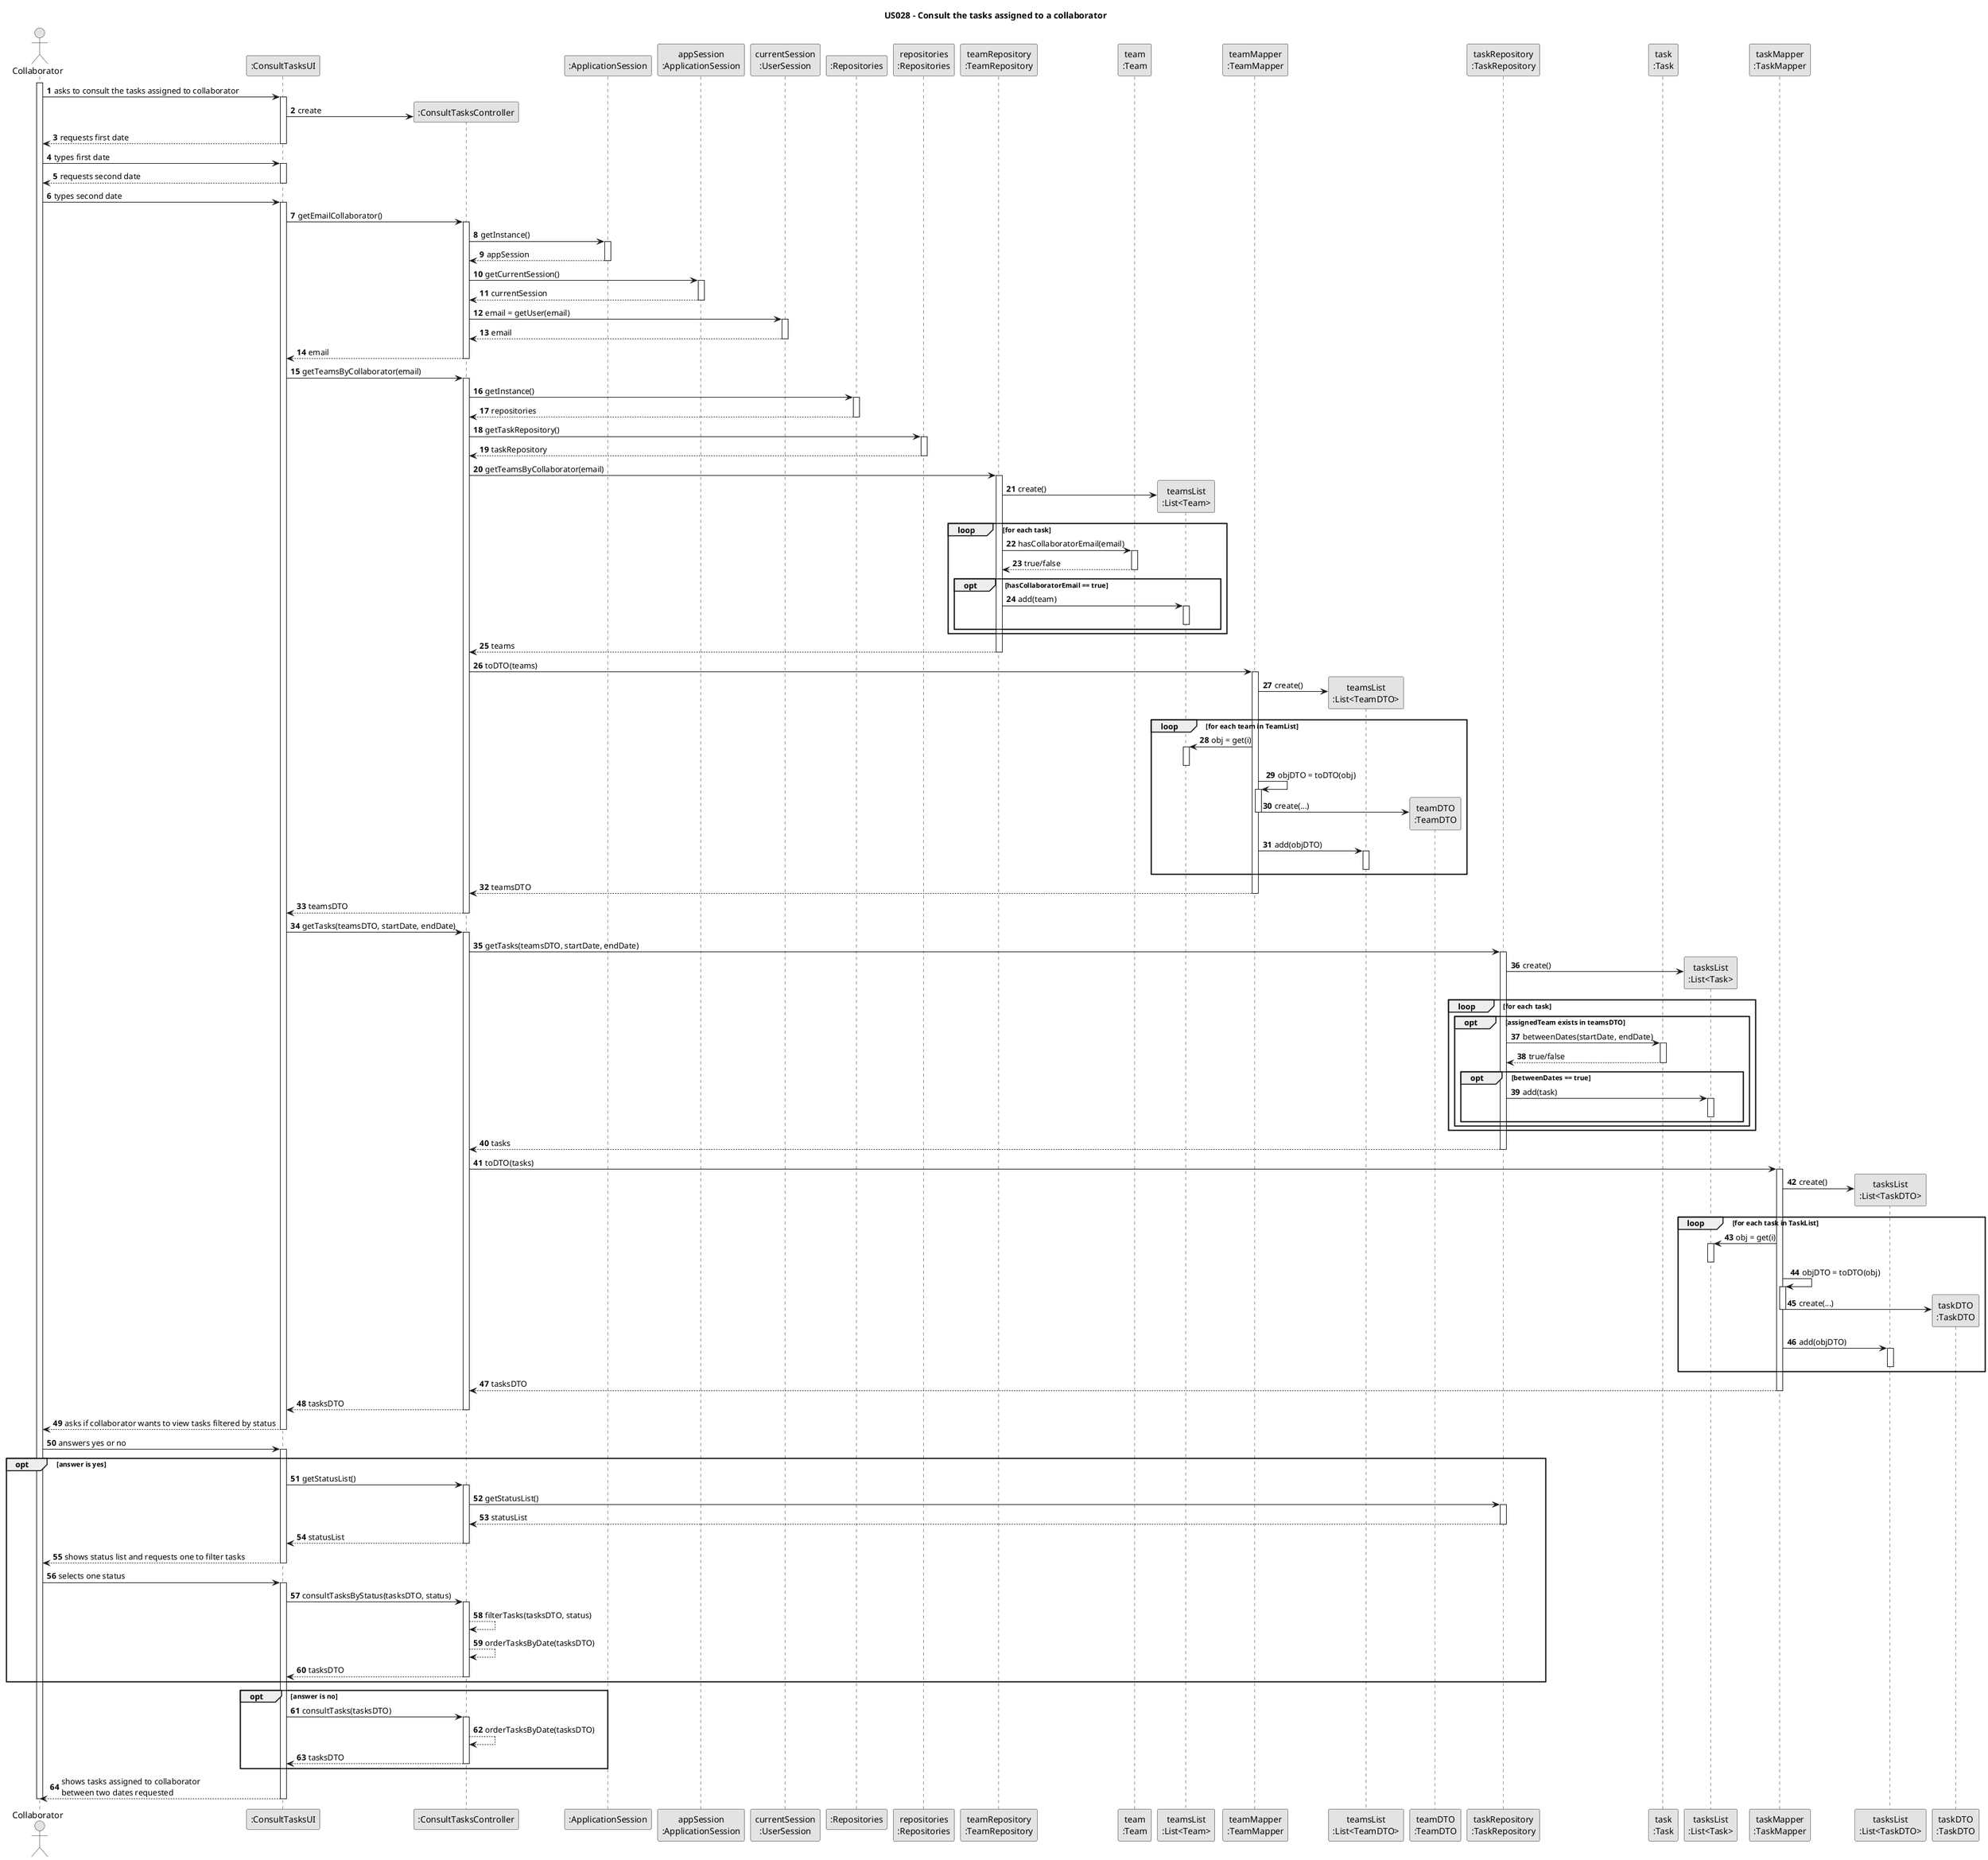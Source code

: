 @startuml
skinparam monochrome true
skinparam packageStyle rectangle
skinparam shadowing false

title US028 - Consult the tasks assigned to a collaborator

autonumber

actor "Collaborator" as Employee
participant ":ConsultTasksUI" as UI
participant ":ConsultTasksController" as CTRL
participant ":ApplicationSession" as _APP
participant "appSession\n:ApplicationSession" as APP
participant "currentSession\n:UserSession" as SESSION
participant ":Repositories" as RepositorySingleton
participant "repositories\n:Repositories" as PLAT
participant "teamRepository\n:TeamRepository" as TeamRepository
participant "team\n:Team" as Team
participant "teamsList\n:List<Team>" as TeamsList
participant "teamMapper\n:TeamMapper" as TeamMapper
participant "teamsList\n:List<TeamDTO>" as TeamsListDTO
participant "teamDTO\n:TeamDTO" as TeamDTO
participant "taskRepository\n:TaskRepository" as TaskRepository
participant "task\n:Task" as Task
participant "tasksList\n:List<Task>" as TasksList
participant "taskMapper\n:TaskMapper" as TaskMapper
participant "tasksList\n:List<TaskDTO>" as TasksListDTO
participant "taskDTO\n:TaskDTO" as TaskDTO

activate Employee

    Employee -> UI : asks to consult the tasks assigned to collaborator
    activate UI

    UI -> CTRL** : create

    UI --> Employee : requests first date
    deactivate UI

    Employee -> UI : types first date
    activate UI

    UI --> Employee : requests second date
    deactivate UI

    Employee -> UI : types second date
    activate UI

    UI -> CTRL : getEmailCollaborator()
    activate CTRL

    CTRL -> _APP : getInstance()
    activate _APP

    _APP --> CTRL : appSession
    deactivate _APP

    CTRL -> APP : getCurrentSession()
    activate APP

    APP --> CTRL : currentSession
    deactivate APP

    CTRL -> SESSION : email = getUser(email)
    activate SESSION

    SESSION --> CTRL : email
    deactivate SESSION

    CTRL --> UI : email
    deactivate CTRL

    UI -> CTRL : getTeamsByCollaborator(email)
    activate CTRL

        CTRL -> RepositorySingleton : getInstance()
        activate RepositorySingleton

        RepositorySingleton --> CTRL: repositories
        deactivate RepositorySingleton

        CTRL -> PLAT : getTaskRepository()
        activate PLAT

        PLAT --> CTRL: taskRepository
        deactivate PLAT

        CTRL -> TeamRepository : getTeamsByCollaborator(email)
            activate TeamRepository

            TeamRepository -> TeamsList ** : create()
            loop for each task
            TeamRepository -> Team : hasCollaboratorEmail(email)
            activate Team

            Team --> TeamRepository : true/false
            deactivate Team

            opt hasCollaboratorEmail == true
                TeamRepository -> TeamsList : add(team)
                activate TeamsList
                deactivate TeamsList
            end opt

            end loop

            TeamRepository --> CTRL : teams
            deactivate TeamRepository

        CTRL -> TeamMapper : toDTO(teams)
            activate TeamMapper

            TeamMapper -> TeamsListDTO ** : create()
            loop for each team in TeamList
            TeamMapper -> TeamsList : obj = get(i)
            activate TeamsList
            deactivate TeamsList

            TeamMapper -> TeamMapper : objDTO = toDTO(obj)
            activate TeamMapper

            TeamMapper -> TeamDTO ** : create(...)
            deactivate TeamMapper

            TeamMapper -> TeamsListDTO : add(objDTO)
            activate TeamsListDTO
            deactivate TeamsListDTO

            end loop

            TeamMapper --> CTRL : teamsDTO
            deactivate TeamMapper

        CTRL --> UI : teamsDTO
        deactivate CTRL

        UI -> CTRL : getTasks(teamsDTO, startDate, endDate)
            activate CTRL

        CTRL -> TaskRepository : getTasks(teamsDTO, startDate, endDate)
            activate TaskRepository

            TaskRepository -> TasksList ** : create()
            loop for each task
                opt assignedTeam exists in teamsDTO
                    TaskRepository -> Task : betweenDates(startDate, endDate)
                    activate Task

                    Task --> TaskRepository : true/false
                    deactivate Task

                    opt betweenDates == true
                        TaskRepository -> TasksList : add(task)
                        activate TasksList
                        deactivate TasksList
                    end opt

                end opt

            end loop

            TaskRepository --> CTRL : tasks
            deactivate TaskRepository

        CTRL -> TaskMapper : toDTO(tasks)
        activate TaskMapper

        TaskMapper -> TasksListDTO ** : create()
        loop for each task in TaskList
        TaskMapper -> TasksList : obj = get(i)
        activate TasksList
        deactivate TasksList

        TaskMapper -> TaskMapper : objDTO = toDTO(obj)
        activate TaskMapper

        TaskMapper -> TaskDTO ** : create(...)
        deactivate TaskMapper

        TaskMapper -> TasksListDTO : add(objDTO)
        activate TasksListDTO
        deactivate TasksListDTO

        end loop

        TaskMapper --> CTRL : tasksDTO
        deactivate TaskMapper

    CTRL --> UI : tasksDTO
    deactivate CTRL

    UI --> Employee : asks if collaborator wants to view tasks filtered by status
    deactivate UI

    Employee -> UI : answers yes or no
    activate UI

    opt answer is yes
        UI -> CTRL : getStatusList()
        activate CTRL

        CTRL -> TaskRepository : getStatusList()
        activate TaskRepository

        TaskRepository --> CTRL : statusList
        deactivate TaskRepository

        CTRL --> UI : statusList
        deactivate CTRL

        UI --> Employee : shows status list and requests one to filter tasks
        deactivate UI

        Employee -> UI : selects one status
        activate UI

        UI -> CTRL : consultTasksByStatus(tasksDTO, status)
        activate CTRL

        CTRL --> CTRL : filterTasks(tasksDTO, status)
        CTRL --> CTRL : orderTasksByDate(tasksDTO)

        CTRL --> UI : tasksDTO
        deactivate CTRL
    end opt

    opt answer is no
        UI -> CTRL : consultTasks(tasksDTO)
        activate CTRL

        CTRL --> CTRL : orderTasksByDate(tasksDTO)

        CTRL --> UI : tasksDTO
        deactivate CTRL
    end opt

    UI --> Employee : shows tasks assigned to collaborator \nbetween two dates requested
    deactivate UI

deactivate Employee
@enduml